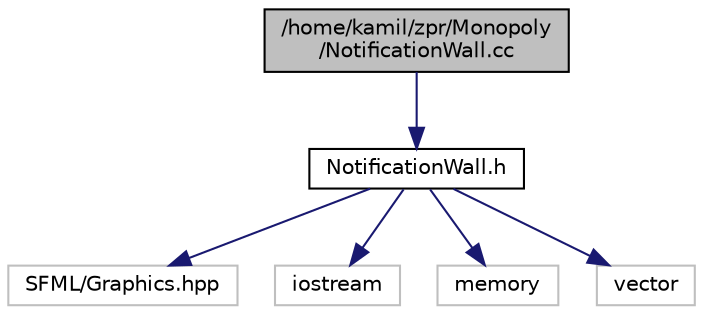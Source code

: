digraph "/home/kamil/zpr/Monopoly/NotificationWall.cc"
{
 // LATEX_PDF_SIZE
  edge [fontname="Helvetica",fontsize="10",labelfontname="Helvetica",labelfontsize="10"];
  node [fontname="Helvetica",fontsize="10",shape=record];
  Node1 [label="/home/kamil/zpr/Monopoly\l/NotificationWall.cc",height=0.2,width=0.4,color="black", fillcolor="grey75", style="filled", fontcolor="black",tooltip="Source file of class used to display list of messages/notifications as finite list with certain lengt..."];
  Node1 -> Node2 [color="midnightblue",fontsize="10",style="solid",fontname="Helvetica"];
  Node2 [label="NotificationWall.h",height=0.2,width=0.4,color="black", fillcolor="white", style="filled",URL="$_notification_wall_8h.html",tooltip="Header file of class used to display list of messages/notifications as finite list with certain lengt..."];
  Node2 -> Node3 [color="midnightblue",fontsize="10",style="solid",fontname="Helvetica"];
  Node3 [label="SFML/Graphics.hpp",height=0.2,width=0.4,color="grey75", fillcolor="white", style="filled",tooltip=" "];
  Node2 -> Node4 [color="midnightblue",fontsize="10",style="solid",fontname="Helvetica"];
  Node4 [label="iostream",height=0.2,width=0.4,color="grey75", fillcolor="white", style="filled",tooltip=" "];
  Node2 -> Node5 [color="midnightblue",fontsize="10",style="solid",fontname="Helvetica"];
  Node5 [label="memory",height=0.2,width=0.4,color="grey75", fillcolor="white", style="filled",tooltip=" "];
  Node2 -> Node6 [color="midnightblue",fontsize="10",style="solid",fontname="Helvetica"];
  Node6 [label="vector",height=0.2,width=0.4,color="grey75", fillcolor="white", style="filled",tooltip=" "];
}
